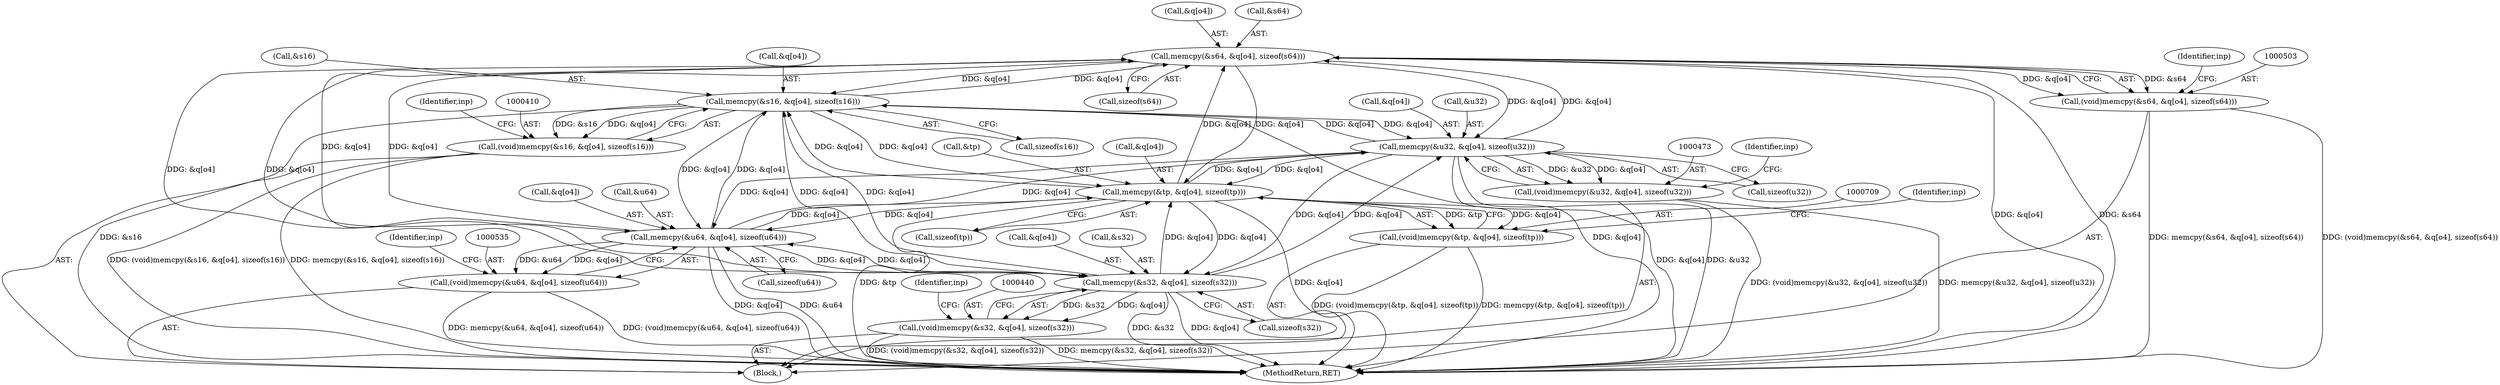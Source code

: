 digraph "0_file_1859fdb4e67c49c463c4e0078054335cd46ba295@API" {
"1000504" [label="(Call,memcpy(&s64, &q[o4], sizeof(s64)))"];
"1000411" [label="(Call,memcpy(&s16, &q[o4], sizeof(s16)))"];
"1000504" [label="(Call,memcpy(&s64, &q[o4], sizeof(s64)))"];
"1000474" [label="(Call,memcpy(&u32, &q[o4], sizeof(u32)))"];
"1000710" [label="(Call,memcpy(&tp, &q[o4], sizeof(tp)))"];
"1000536" [label="(Call,memcpy(&u64, &q[o4], sizeof(u64)))"];
"1000441" [label="(Call,memcpy(&s32, &q[o4], sizeof(s32)))"];
"1000409" [label="(Call,(void)memcpy(&s16, &q[o4], sizeof(s16)))"];
"1000439" [label="(Call,(void)memcpy(&s32, &q[o4], sizeof(s32)))"];
"1000472" [label="(Call,(void)memcpy(&u32, &q[o4], sizeof(u32)))"];
"1000502" [label="(Call,(void)memcpy(&s64, &q[o4], sizeof(s64)))"];
"1000534" [label="(Call,(void)memcpy(&u64, &q[o4], sizeof(u64)))"];
"1000708" [label="(Call,(void)memcpy(&tp, &q[o4], sizeof(tp)))"];
"1000708" [label="(Call,(void)memcpy(&tp, &q[o4], sizeof(tp)))"];
"1000516" [label="(Identifier,inp)"];
"1000395" [label="(Block,)"];
"1000507" [label="(Call,&q[o4])"];
"1000505" [label="(Call,&s64)"];
"1000481" [label="(Call,sizeof(u32))"];
"1000418" [label="(Call,sizeof(s16))"];
"1000453" [label="(Identifier,inp)"];
"1000412" [label="(Call,&s16)"];
"1000474" [label="(Call,memcpy(&u32, &q[o4], sizeof(u32)))"];
"1000448" [label="(Call,sizeof(s32))"];
"1000441" [label="(Call,memcpy(&s32, &q[o4], sizeof(s32)))"];
"1000534" [label="(Call,(void)memcpy(&u64, &q[o4], sizeof(u64)))"];
"1000444" [label="(Call,&q[o4])"];
"1000477" [label="(Call,&q[o4])"];
"1000504" [label="(Call,memcpy(&s64, &q[o4], sizeof(s64)))"];
"1000722" [label="(Identifier,inp)"];
"1000536" [label="(Call,memcpy(&u64, &q[o4], sizeof(u64)))"];
"1000475" [label="(Call,&u32)"];
"1000537" [label="(Call,&u64)"];
"1000486" [label="(Identifier,inp)"];
"1000511" [label="(Call,sizeof(s64))"];
"1000710" [label="(Call,memcpy(&tp, &q[o4], sizeof(tp)))"];
"1000442" [label="(Call,&s32)"];
"1000543" [label="(Call,sizeof(u64))"];
"1000548" [label="(Identifier,inp)"];
"1000502" [label="(Call,(void)memcpy(&s64, &q[o4], sizeof(s64)))"];
"1000717" [label="(Call,sizeof(tp))"];
"1000711" [label="(Call,&tp)"];
"1000539" [label="(Call,&q[o4])"];
"1000423" [label="(Identifier,inp)"];
"1000713" [label="(Call,&q[o4])"];
"1000472" [label="(Call,(void)memcpy(&u32, &q[o4], sizeof(u32)))"];
"1000761" [label="(MethodReturn,RET)"];
"1000411" [label="(Call,memcpy(&s16, &q[o4], sizeof(s16)))"];
"1000414" [label="(Call,&q[o4])"];
"1000439" [label="(Call,(void)memcpy(&s32, &q[o4], sizeof(s32)))"];
"1000409" [label="(Call,(void)memcpy(&s16, &q[o4], sizeof(s16)))"];
"1000504" -> "1000502"  [label="AST: "];
"1000504" -> "1000511"  [label="CFG: "];
"1000505" -> "1000504"  [label="AST: "];
"1000507" -> "1000504"  [label="AST: "];
"1000511" -> "1000504"  [label="AST: "];
"1000502" -> "1000504"  [label="CFG: "];
"1000504" -> "1000761"  [label="DDG: &q[o4]"];
"1000504" -> "1000761"  [label="DDG: &s64"];
"1000504" -> "1000411"  [label="DDG: &q[o4]"];
"1000504" -> "1000441"  [label="DDG: &q[o4]"];
"1000504" -> "1000474"  [label="DDG: &q[o4]"];
"1000504" -> "1000502"  [label="DDG: &s64"];
"1000504" -> "1000502"  [label="DDG: &q[o4]"];
"1000411" -> "1000504"  [label="DDG: &q[o4]"];
"1000474" -> "1000504"  [label="DDG: &q[o4]"];
"1000710" -> "1000504"  [label="DDG: &q[o4]"];
"1000536" -> "1000504"  [label="DDG: &q[o4]"];
"1000441" -> "1000504"  [label="DDG: &q[o4]"];
"1000504" -> "1000536"  [label="DDG: &q[o4]"];
"1000504" -> "1000710"  [label="DDG: &q[o4]"];
"1000411" -> "1000409"  [label="AST: "];
"1000411" -> "1000418"  [label="CFG: "];
"1000412" -> "1000411"  [label="AST: "];
"1000414" -> "1000411"  [label="AST: "];
"1000418" -> "1000411"  [label="AST: "];
"1000409" -> "1000411"  [label="CFG: "];
"1000411" -> "1000761"  [label="DDG: &s16"];
"1000411" -> "1000761"  [label="DDG: &q[o4]"];
"1000411" -> "1000409"  [label="DDG: &s16"];
"1000411" -> "1000409"  [label="DDG: &q[o4]"];
"1000474" -> "1000411"  [label="DDG: &q[o4]"];
"1000710" -> "1000411"  [label="DDG: &q[o4]"];
"1000536" -> "1000411"  [label="DDG: &q[o4]"];
"1000441" -> "1000411"  [label="DDG: &q[o4]"];
"1000411" -> "1000441"  [label="DDG: &q[o4]"];
"1000411" -> "1000474"  [label="DDG: &q[o4]"];
"1000411" -> "1000536"  [label="DDG: &q[o4]"];
"1000411" -> "1000710"  [label="DDG: &q[o4]"];
"1000474" -> "1000472"  [label="AST: "];
"1000474" -> "1000481"  [label="CFG: "];
"1000475" -> "1000474"  [label="AST: "];
"1000477" -> "1000474"  [label="AST: "];
"1000481" -> "1000474"  [label="AST: "];
"1000472" -> "1000474"  [label="CFG: "];
"1000474" -> "1000761"  [label="DDG: &q[o4]"];
"1000474" -> "1000761"  [label="DDG: &u32"];
"1000474" -> "1000441"  [label="DDG: &q[o4]"];
"1000474" -> "1000472"  [label="DDG: &u32"];
"1000474" -> "1000472"  [label="DDG: &q[o4]"];
"1000710" -> "1000474"  [label="DDG: &q[o4]"];
"1000536" -> "1000474"  [label="DDG: &q[o4]"];
"1000441" -> "1000474"  [label="DDG: &q[o4]"];
"1000474" -> "1000536"  [label="DDG: &q[o4]"];
"1000474" -> "1000710"  [label="DDG: &q[o4]"];
"1000710" -> "1000708"  [label="AST: "];
"1000710" -> "1000717"  [label="CFG: "];
"1000711" -> "1000710"  [label="AST: "];
"1000713" -> "1000710"  [label="AST: "];
"1000717" -> "1000710"  [label="AST: "];
"1000708" -> "1000710"  [label="CFG: "];
"1000710" -> "1000761"  [label="DDG: &tp"];
"1000710" -> "1000761"  [label="DDG: &q[o4]"];
"1000710" -> "1000441"  [label="DDG: &q[o4]"];
"1000710" -> "1000536"  [label="DDG: &q[o4]"];
"1000710" -> "1000708"  [label="DDG: &tp"];
"1000710" -> "1000708"  [label="DDG: &q[o4]"];
"1000536" -> "1000710"  [label="DDG: &q[o4]"];
"1000441" -> "1000710"  [label="DDG: &q[o4]"];
"1000536" -> "1000534"  [label="AST: "];
"1000536" -> "1000543"  [label="CFG: "];
"1000537" -> "1000536"  [label="AST: "];
"1000539" -> "1000536"  [label="AST: "];
"1000543" -> "1000536"  [label="AST: "];
"1000534" -> "1000536"  [label="CFG: "];
"1000536" -> "1000761"  [label="DDG: &q[o4]"];
"1000536" -> "1000761"  [label="DDG: &u64"];
"1000536" -> "1000441"  [label="DDG: &q[o4]"];
"1000536" -> "1000534"  [label="DDG: &u64"];
"1000536" -> "1000534"  [label="DDG: &q[o4]"];
"1000441" -> "1000536"  [label="DDG: &q[o4]"];
"1000441" -> "1000439"  [label="AST: "];
"1000441" -> "1000448"  [label="CFG: "];
"1000442" -> "1000441"  [label="AST: "];
"1000444" -> "1000441"  [label="AST: "];
"1000448" -> "1000441"  [label="AST: "];
"1000439" -> "1000441"  [label="CFG: "];
"1000441" -> "1000761"  [label="DDG: &s32"];
"1000441" -> "1000761"  [label="DDG: &q[o4]"];
"1000441" -> "1000439"  [label="DDG: &s32"];
"1000441" -> "1000439"  [label="DDG: &q[o4]"];
"1000409" -> "1000395"  [label="AST: "];
"1000410" -> "1000409"  [label="AST: "];
"1000423" -> "1000409"  [label="CFG: "];
"1000409" -> "1000761"  [label="DDG: memcpy(&s16, &q[o4], sizeof(s16))"];
"1000409" -> "1000761"  [label="DDG: (void)memcpy(&s16, &q[o4], sizeof(s16))"];
"1000439" -> "1000395"  [label="AST: "];
"1000440" -> "1000439"  [label="AST: "];
"1000453" -> "1000439"  [label="CFG: "];
"1000439" -> "1000761"  [label="DDG: memcpy(&s32, &q[o4], sizeof(s32))"];
"1000439" -> "1000761"  [label="DDG: (void)memcpy(&s32, &q[o4], sizeof(s32))"];
"1000472" -> "1000395"  [label="AST: "];
"1000473" -> "1000472"  [label="AST: "];
"1000486" -> "1000472"  [label="CFG: "];
"1000472" -> "1000761"  [label="DDG: (void)memcpy(&u32, &q[o4], sizeof(u32))"];
"1000472" -> "1000761"  [label="DDG: memcpy(&u32, &q[o4], sizeof(u32))"];
"1000502" -> "1000395"  [label="AST: "];
"1000503" -> "1000502"  [label="AST: "];
"1000516" -> "1000502"  [label="CFG: "];
"1000502" -> "1000761"  [label="DDG: (void)memcpy(&s64, &q[o4], sizeof(s64))"];
"1000502" -> "1000761"  [label="DDG: memcpy(&s64, &q[o4], sizeof(s64))"];
"1000534" -> "1000395"  [label="AST: "];
"1000535" -> "1000534"  [label="AST: "];
"1000548" -> "1000534"  [label="CFG: "];
"1000534" -> "1000761"  [label="DDG: memcpy(&u64, &q[o4], sizeof(u64))"];
"1000534" -> "1000761"  [label="DDG: (void)memcpy(&u64, &q[o4], sizeof(u64))"];
"1000708" -> "1000395"  [label="AST: "];
"1000709" -> "1000708"  [label="AST: "];
"1000722" -> "1000708"  [label="CFG: "];
"1000708" -> "1000761"  [label="DDG: (void)memcpy(&tp, &q[o4], sizeof(tp))"];
"1000708" -> "1000761"  [label="DDG: memcpy(&tp, &q[o4], sizeof(tp))"];
}
